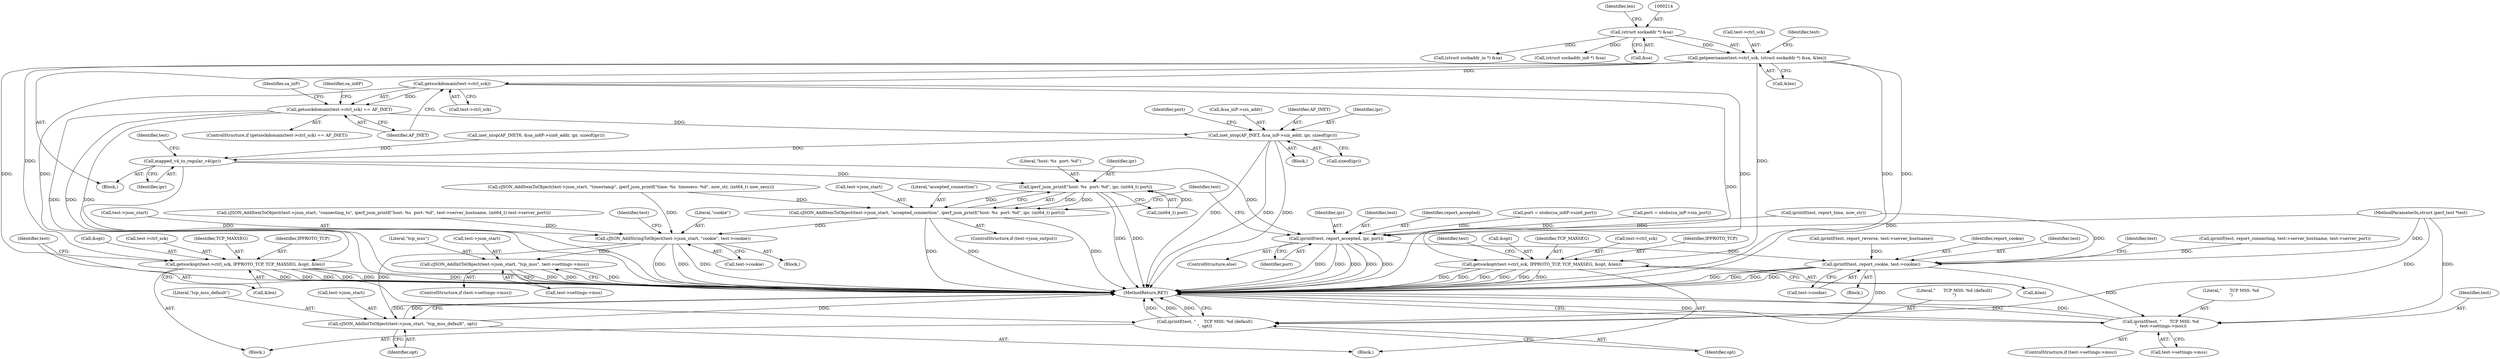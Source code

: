 digraph "1_iperf_91f2fa59e8ed80dfbf400add0164ee0e508e412a_49@API" {
"1000221" [label="(Call,getsockdomain(test->ctrl_sck))"];
"1000209" [label="(Call,getpeername(test->ctrl_sck, (struct sockaddr *) &sa, &len))"];
"1000213" [label="(Call,(struct sockaddr *) &sa)"];
"1000220" [label="(Call,getsockdomain(test->ctrl_sck) == AF_INET)"];
"1000233" [label="(Call,inet_ntop(AF_INET, &sa_inP->sin_addr, ipr, sizeof(ipr)))"];
"1000271" [label="(Call,mapped_v4_to_regular_v4(ipr))"];
"1000282" [label="(Call,iperf_json_printf(\"host: %s  port: %d\", ipr, (int64_t) port))"];
"1000277" [label="(Call,cJSON_AddItemToObject(test->json_start, \"accepted_connection\", iperf_json_printf(\"host: %s  port: %d\", ipr, (int64_t) port)))"];
"1000299" [label="(Call,cJSON_AddStringToObject(test->json_start, \"cookie\", test->cookie))"];
"1000322" [label="(Call,cJSON_AddIntToObject(test->json_start, \"tcp_mss\", test->settings->mss))"];
"1000348" [label="(Call,cJSON_AddIntToObject(test->json_start, \"tcp_mss_default\", opt))"];
"1000289" [label="(Call,iprintf(test, report_accepted, ipr, port))"];
"1000360" [label="(Call,iprintf(test, report_cookie, test->cookie))"];
"1000381" [label="(Call,iprintf(test, \"      TCP MSS: %d\n\", test->settings->mss))"];
"1000405" [label="(Call,iprintf(test, \"      TCP MSS: %d (default)\n\", opt))"];
"1000338" [label="(Call,getsockopt(test->ctrl_sck, IPPROTO_TCP, TCP_MAXSEG, &opt, &len))"];
"1000395" [label="(Call,getsockopt(test->ctrl_sck, IPPROTO_TCP, TCP_MAXSEG, &opt, &len))"];
"1000251" [label="(Identifier,sa_in6P)"];
"1000136" [label="(Call,cJSON_AddItemToObject(test->json_start, \"timestamp\", iperf_json_printf(\"time: %s  timesecs: %d\", now_str, (int64_t) now_secs)))"];
"1000228" [label="(Identifier,sa_inP)"];
"1000403" [label="(Call,&len)"];
"1000408" [label="(Identifier,opt)"];
"1000213" [label="(Call,(struct sockaddr *) &sa)"];
"1000298" [label="(Block,)"];
"1000290" [label="(Identifier,test)"];
"1000220" [label="(Call,getsockdomain(test->ctrl_sck) == AF_INET)"];
"1000296" [label="(Identifier,test)"];
"1000348" [label="(Call,cJSON_AddIntToObject(test->json_start, \"tcp_mss_default\", opt))"];
"1000326" [label="(Literal,\"tcp_mss\")"];
"1000316" [label="(ControlStructure,if (test->settings->mss))"];
"1000350" [label="(Identifier,test)"];
"1000300" [label="(Call,test->json_start)"];
"1000221" [label="(Call,getsockdomain(test->ctrl_sck))"];
"1000209" [label="(Call,getpeername(test->ctrl_sck, (struct sockaddr *) &sa, &len))"];
"1000229" [label="(Call,(struct sockaddr_in *) &sa)"];
"1000370" [label="(Identifier,test)"];
"1000226" [label="(Block,)"];
"1000252" [label="(Call,(struct sockaddr_in6 *) &sa)"];
"1000363" [label="(Call,test->cookie)"];
"1000282" [label="(Call,iperf_json_printf(\"host: %s  port: %d\", ipr, (int64_t) port))"];
"1000344" [label="(Call,&opt)"];
"1000291" [label="(Identifier,report_accepted)"];
"1000285" [label="(Call,(int64_t) port)"];
"1000384" [label="(Call,test->settings->mss)"];
"1000271" [label="(Call,mapped_v4_to_regular_v4(ipr))"];
"1000223" [label="(Identifier,test)"];
"1000405" [label="(Call,iprintf(test, \"      TCP MSS: %d (default)\n\", opt))"];
"1000215" [label="(Call,&sa)"];
"1000338" [label="(Call,getsockopt(test->ctrl_sck, IPPROTO_TCP, TCP_MAXSEG, &opt, &len))"];
"1000243" [label="(Identifier,port)"];
"1000322" [label="(Call,cJSON_AddIntToObject(test->json_start, \"tcp_mss\", test->settings->mss))"];
"1000323" [label="(Call,test->json_start)"];
"1000406" [label="(Identifier,test)"];
"1000222" [label="(Call,test->ctrl_sck)"];
"1000293" [label="(Identifier,port)"];
"1000219" [label="(ControlStructure,if (getsockdomain(test->ctrl_sck) == AF_INET))"];
"1000375" [label="(ControlStructure,if (test->settings->mss))"];
"1000400" [label="(Identifier,TCP_MAXSEG)"];
"1000383" [label="(Literal,\"      TCP MSS: %d\n\")"];
"1000333" [label="(Block,)"];
"1000360" [label="(Call,iprintf(test, report_cookie, test->cookie))"];
"1000101" [label="(MethodParameterIn,struct iperf_test *test)"];
"1000353" [label="(Identifier,opt)"];
"1000167" [label="(Call,cJSON_AddItemToObject(test->json_start, \"connecting_to\", iperf_json_printf(\"host: %s  port: %d\", test->server_hostname, (int64_t) test->server_port)))"];
"1000390" [label="(Block,)"];
"1000399" [label="(Identifier,IPPROTO_TCP)"];
"1000265" [label="(Call,port = ntohs(sa_in6P->sin6_port))"];
"1000382" [label="(Identifier,test)"];
"1000278" [label="(Call,test->json_start)"];
"1000283" [label="(Literal,\"host: %s  port: %d\")"];
"1000204" [label="(Block,)"];
"1000152" [label="(Call,iprintf(test, report_time, now_str))"];
"1000409" [label="(MethodReturn,RET)"];
"1000210" [label="(Call,test->ctrl_sck)"];
"1000352" [label="(Literal,\"tcp_mss_default\")"];
"1000256" [label="(Call,inet_ntop(AF_INET6, &sa_in6P->sin6_addr, ipr, sizeof(ipr)))"];
"1000289" [label="(Call,iprintf(test, report_accepted, ipr, port))"];
"1000242" [label="(Call,port = ntohs(sa_inP->sin_port))"];
"1000235" [label="(Call,&sa_inP->sin_addr)"];
"1000407" [label="(Literal,\"      TCP MSS: %d (default)\n\")"];
"1000359" [label="(Block,)"];
"1000234" [label="(Identifier,AF_INET)"];
"1000395" [label="(Call,getsockopt(test->ctrl_sck, IPPROTO_TCP, TCP_MAXSEG, &opt, &len))"];
"1000292" [label="(Identifier,ipr)"];
"1000381" [label="(Call,iprintf(test, \"      TCP MSS: %d\n\", test->settings->mss))"];
"1000401" [label="(Call,&opt)"];
"1000343" [label="(Identifier,TCP_MAXSEG)"];
"1000184" [label="(Call,iprintf(test, report_connecting, test->server_hostname, test->server_port))"];
"1000284" [label="(Identifier,ipr)"];
"1000218" [label="(Identifier,len)"];
"1000339" [label="(Call,test->ctrl_sck)"];
"1000233" [label="(Call,inet_ntop(AF_INET, &sa_inP->sin_addr, ipr, sizeof(ipr)))"];
"1000273" [label="(ControlStructure,if (test->json_output))"];
"1000342" [label="(Identifier,IPPROTO_TCP)"];
"1000311" [label="(Identifier,test)"];
"1000240" [label="(Call,sizeof(ipr))"];
"1000288" [label="(ControlStructure,else)"];
"1000217" [label="(Call,&len)"];
"1000304" [label="(Call,test->cookie)"];
"1000275" [label="(Identifier,test)"];
"1000346" [label="(Call,&len)"];
"1000303" [label="(Literal,\"cookie\")"];
"1000197" [label="(Call,iprintf(test, report_reverse, test->server_hostname))"];
"1000272" [label="(Identifier,ipr)"];
"1000299" [label="(Call,cJSON_AddStringToObject(test->json_start, \"cookie\", test->cookie))"];
"1000277" [label="(Call,cJSON_AddItemToObject(test->json_start, \"accepted_connection\", iperf_json_printf(\"host: %s  port: %d\", ipr, (int64_t) port)))"];
"1000225" [label="(Identifier,AF_INET)"];
"1000281" [label="(Literal,\"accepted_connection\")"];
"1000239" [label="(Identifier,ipr)"];
"1000349" [label="(Call,test->json_start)"];
"1000362" [label="(Identifier,report_cookie)"];
"1000361" [label="(Identifier,test)"];
"1000327" [label="(Call,test->settings->mss)"];
"1000396" [label="(Call,test->ctrl_sck)"];
"1000221" -> "1000220"  [label="AST: "];
"1000221" -> "1000222"  [label="CFG: "];
"1000222" -> "1000221"  [label="AST: "];
"1000225" -> "1000221"  [label="CFG: "];
"1000221" -> "1000409"  [label="DDG: "];
"1000221" -> "1000220"  [label="DDG: "];
"1000209" -> "1000221"  [label="DDG: "];
"1000221" -> "1000338"  [label="DDG: "];
"1000221" -> "1000395"  [label="DDG: "];
"1000209" -> "1000204"  [label="AST: "];
"1000209" -> "1000217"  [label="CFG: "];
"1000210" -> "1000209"  [label="AST: "];
"1000213" -> "1000209"  [label="AST: "];
"1000217" -> "1000209"  [label="AST: "];
"1000223" -> "1000209"  [label="CFG: "];
"1000209" -> "1000409"  [label="DDG: "];
"1000209" -> "1000409"  [label="DDG: "];
"1000209" -> "1000409"  [label="DDG: "];
"1000213" -> "1000209"  [label="DDG: "];
"1000209" -> "1000338"  [label="DDG: "];
"1000209" -> "1000395"  [label="DDG: "];
"1000213" -> "1000215"  [label="CFG: "];
"1000214" -> "1000213"  [label="AST: "];
"1000215" -> "1000213"  [label="AST: "];
"1000218" -> "1000213"  [label="CFG: "];
"1000213" -> "1000229"  [label="DDG: "];
"1000213" -> "1000252"  [label="DDG: "];
"1000220" -> "1000219"  [label="AST: "];
"1000220" -> "1000225"  [label="CFG: "];
"1000225" -> "1000220"  [label="AST: "];
"1000228" -> "1000220"  [label="CFG: "];
"1000251" -> "1000220"  [label="CFG: "];
"1000220" -> "1000409"  [label="DDG: "];
"1000220" -> "1000409"  [label="DDG: "];
"1000220" -> "1000409"  [label="DDG: "];
"1000220" -> "1000233"  [label="DDG: "];
"1000233" -> "1000226"  [label="AST: "];
"1000233" -> "1000240"  [label="CFG: "];
"1000234" -> "1000233"  [label="AST: "];
"1000235" -> "1000233"  [label="AST: "];
"1000239" -> "1000233"  [label="AST: "];
"1000240" -> "1000233"  [label="AST: "];
"1000243" -> "1000233"  [label="CFG: "];
"1000233" -> "1000409"  [label="DDG: "];
"1000233" -> "1000409"  [label="DDG: "];
"1000233" -> "1000409"  [label="DDG: "];
"1000233" -> "1000271"  [label="DDG: "];
"1000271" -> "1000204"  [label="AST: "];
"1000271" -> "1000272"  [label="CFG: "];
"1000272" -> "1000271"  [label="AST: "];
"1000275" -> "1000271"  [label="CFG: "];
"1000271" -> "1000409"  [label="DDG: "];
"1000256" -> "1000271"  [label="DDG: "];
"1000271" -> "1000282"  [label="DDG: "];
"1000271" -> "1000289"  [label="DDG: "];
"1000282" -> "1000277"  [label="AST: "];
"1000282" -> "1000285"  [label="CFG: "];
"1000283" -> "1000282"  [label="AST: "];
"1000284" -> "1000282"  [label="AST: "];
"1000285" -> "1000282"  [label="AST: "];
"1000277" -> "1000282"  [label="CFG: "];
"1000282" -> "1000409"  [label="DDG: "];
"1000282" -> "1000409"  [label="DDG: "];
"1000282" -> "1000277"  [label="DDG: "];
"1000282" -> "1000277"  [label="DDG: "];
"1000282" -> "1000277"  [label="DDG: "];
"1000285" -> "1000282"  [label="DDG: "];
"1000277" -> "1000273"  [label="AST: "];
"1000278" -> "1000277"  [label="AST: "];
"1000281" -> "1000277"  [label="AST: "];
"1000296" -> "1000277"  [label="CFG: "];
"1000277" -> "1000409"  [label="DDG: "];
"1000277" -> "1000409"  [label="DDG: "];
"1000277" -> "1000409"  [label="DDG: "];
"1000136" -> "1000277"  [label="DDG: "];
"1000277" -> "1000299"  [label="DDG: "];
"1000299" -> "1000298"  [label="AST: "];
"1000299" -> "1000304"  [label="CFG: "];
"1000300" -> "1000299"  [label="AST: "];
"1000303" -> "1000299"  [label="AST: "];
"1000304" -> "1000299"  [label="AST: "];
"1000311" -> "1000299"  [label="CFG: "];
"1000299" -> "1000409"  [label="DDG: "];
"1000299" -> "1000409"  [label="DDG: "];
"1000299" -> "1000409"  [label="DDG: "];
"1000167" -> "1000299"  [label="DDG: "];
"1000136" -> "1000299"  [label="DDG: "];
"1000299" -> "1000322"  [label="DDG: "];
"1000299" -> "1000348"  [label="DDG: "];
"1000322" -> "1000316"  [label="AST: "];
"1000322" -> "1000327"  [label="CFG: "];
"1000323" -> "1000322"  [label="AST: "];
"1000326" -> "1000322"  [label="AST: "];
"1000327" -> "1000322"  [label="AST: "];
"1000409" -> "1000322"  [label="CFG: "];
"1000322" -> "1000409"  [label="DDG: "];
"1000322" -> "1000409"  [label="DDG: "];
"1000322" -> "1000409"  [label="DDG: "];
"1000348" -> "1000333"  [label="AST: "];
"1000348" -> "1000353"  [label="CFG: "];
"1000349" -> "1000348"  [label="AST: "];
"1000352" -> "1000348"  [label="AST: "];
"1000353" -> "1000348"  [label="AST: "];
"1000409" -> "1000348"  [label="CFG: "];
"1000348" -> "1000409"  [label="DDG: "];
"1000348" -> "1000409"  [label="DDG: "];
"1000348" -> "1000409"  [label="DDG: "];
"1000289" -> "1000288"  [label="AST: "];
"1000289" -> "1000293"  [label="CFG: "];
"1000290" -> "1000289"  [label="AST: "];
"1000291" -> "1000289"  [label="AST: "];
"1000292" -> "1000289"  [label="AST: "];
"1000293" -> "1000289"  [label="AST: "];
"1000296" -> "1000289"  [label="CFG: "];
"1000289" -> "1000409"  [label="DDG: "];
"1000289" -> "1000409"  [label="DDG: "];
"1000289" -> "1000409"  [label="DDG: "];
"1000289" -> "1000409"  [label="DDG: "];
"1000289" -> "1000409"  [label="DDG: "];
"1000152" -> "1000289"  [label="DDG: "];
"1000101" -> "1000289"  [label="DDG: "];
"1000265" -> "1000289"  [label="DDG: "];
"1000242" -> "1000289"  [label="DDG: "];
"1000289" -> "1000360"  [label="DDG: "];
"1000360" -> "1000359"  [label="AST: "];
"1000360" -> "1000363"  [label="CFG: "];
"1000361" -> "1000360"  [label="AST: "];
"1000362" -> "1000360"  [label="AST: "];
"1000363" -> "1000360"  [label="AST: "];
"1000370" -> "1000360"  [label="CFG: "];
"1000360" -> "1000409"  [label="DDG: "];
"1000360" -> "1000409"  [label="DDG: "];
"1000360" -> "1000409"  [label="DDG: "];
"1000360" -> "1000409"  [label="DDG: "];
"1000184" -> "1000360"  [label="DDG: "];
"1000152" -> "1000360"  [label="DDG: "];
"1000197" -> "1000360"  [label="DDG: "];
"1000101" -> "1000360"  [label="DDG: "];
"1000360" -> "1000381"  [label="DDG: "];
"1000360" -> "1000405"  [label="DDG: "];
"1000381" -> "1000375"  [label="AST: "];
"1000381" -> "1000384"  [label="CFG: "];
"1000382" -> "1000381"  [label="AST: "];
"1000383" -> "1000381"  [label="AST: "];
"1000384" -> "1000381"  [label="AST: "];
"1000409" -> "1000381"  [label="CFG: "];
"1000381" -> "1000409"  [label="DDG: "];
"1000381" -> "1000409"  [label="DDG: "];
"1000381" -> "1000409"  [label="DDG: "];
"1000101" -> "1000381"  [label="DDG: "];
"1000405" -> "1000390"  [label="AST: "];
"1000405" -> "1000408"  [label="CFG: "];
"1000406" -> "1000405"  [label="AST: "];
"1000407" -> "1000405"  [label="AST: "];
"1000408" -> "1000405"  [label="AST: "];
"1000409" -> "1000405"  [label="CFG: "];
"1000405" -> "1000409"  [label="DDG: "];
"1000405" -> "1000409"  [label="DDG: "];
"1000405" -> "1000409"  [label="DDG: "];
"1000101" -> "1000405"  [label="DDG: "];
"1000338" -> "1000333"  [label="AST: "];
"1000338" -> "1000346"  [label="CFG: "];
"1000339" -> "1000338"  [label="AST: "];
"1000342" -> "1000338"  [label="AST: "];
"1000343" -> "1000338"  [label="AST: "];
"1000344" -> "1000338"  [label="AST: "];
"1000346" -> "1000338"  [label="AST: "];
"1000350" -> "1000338"  [label="CFG: "];
"1000338" -> "1000409"  [label="DDG: "];
"1000338" -> "1000409"  [label="DDG: "];
"1000338" -> "1000409"  [label="DDG: "];
"1000338" -> "1000409"  [label="DDG: "];
"1000338" -> "1000409"  [label="DDG: "];
"1000338" -> "1000409"  [label="DDG: "];
"1000395" -> "1000390"  [label="AST: "];
"1000395" -> "1000403"  [label="CFG: "];
"1000396" -> "1000395"  [label="AST: "];
"1000399" -> "1000395"  [label="AST: "];
"1000400" -> "1000395"  [label="AST: "];
"1000401" -> "1000395"  [label="AST: "];
"1000403" -> "1000395"  [label="AST: "];
"1000406" -> "1000395"  [label="CFG: "];
"1000395" -> "1000409"  [label="DDG: "];
"1000395" -> "1000409"  [label="DDG: "];
"1000395" -> "1000409"  [label="DDG: "];
"1000395" -> "1000409"  [label="DDG: "];
"1000395" -> "1000409"  [label="DDG: "];
"1000395" -> "1000409"  [label="DDG: "];
}
